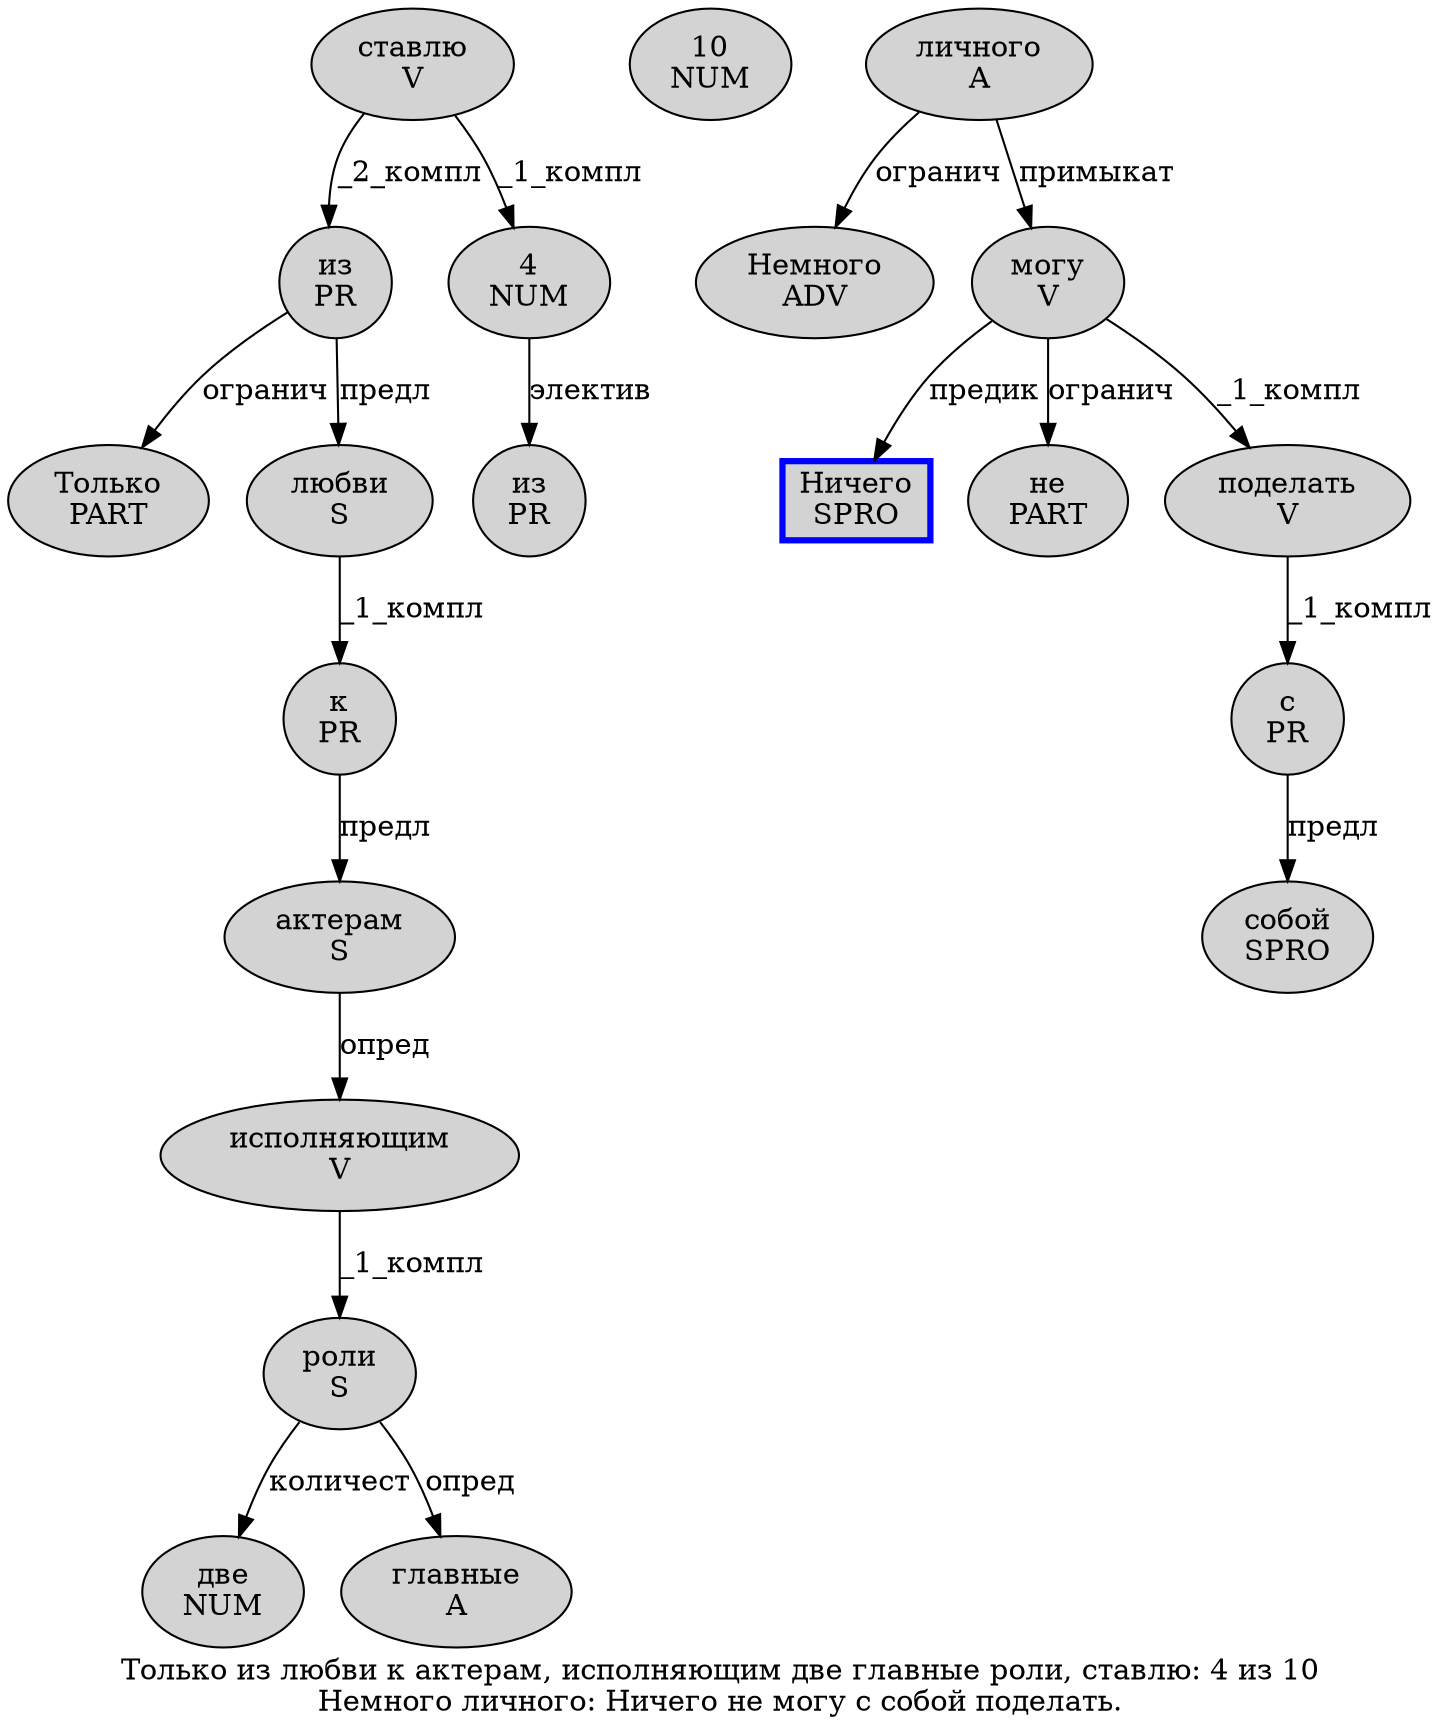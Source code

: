 digraph SENTENCE_3128 {
	graph [label="Только из любви к актерам, исполняющим две главные роли, ставлю: 4 из 10
Немного личного: Ничего не могу с собой поделать."]
	node [style=filled]
		0 [label="Только
PART" color="" fillcolor=lightgray penwidth=1 shape=ellipse]
		1 [label="из
PR" color="" fillcolor=lightgray penwidth=1 shape=ellipse]
		2 [label="любви
S" color="" fillcolor=lightgray penwidth=1 shape=ellipse]
		3 [label="к
PR" color="" fillcolor=lightgray penwidth=1 shape=ellipse]
		4 [label="актерам
S" color="" fillcolor=lightgray penwidth=1 shape=ellipse]
		6 [label="исполняющим
V" color="" fillcolor=lightgray penwidth=1 shape=ellipse]
		7 [label="две
NUM" color="" fillcolor=lightgray penwidth=1 shape=ellipse]
		8 [label="главные
A" color="" fillcolor=lightgray penwidth=1 shape=ellipse]
		9 [label="роли
S" color="" fillcolor=lightgray penwidth=1 shape=ellipse]
		11 [label="ставлю
V" color="" fillcolor=lightgray penwidth=1 shape=ellipse]
		13 [label="4
NUM" color="" fillcolor=lightgray penwidth=1 shape=ellipse]
		14 [label="из
PR" color="" fillcolor=lightgray penwidth=1 shape=ellipse]
		15 [label="10
NUM" color="" fillcolor=lightgray penwidth=1 shape=ellipse]
		16 [label="Немного
ADV" color="" fillcolor=lightgray penwidth=1 shape=ellipse]
		17 [label="личного
A" color="" fillcolor=lightgray penwidth=1 shape=ellipse]
		19 [label="Ничего
SPRO" color=blue fillcolor=lightgray penwidth=3 shape=box]
		20 [label="не
PART" color="" fillcolor=lightgray penwidth=1 shape=ellipse]
		21 [label="могу
V" color="" fillcolor=lightgray penwidth=1 shape=ellipse]
		22 [label="с
PR" color="" fillcolor=lightgray penwidth=1 shape=ellipse]
		23 [label="собой
SPRO" color="" fillcolor=lightgray penwidth=1 shape=ellipse]
		24 [label="поделать
V" color="" fillcolor=lightgray penwidth=1 shape=ellipse]
			24 -> 22 [label="_1_компл"]
			4 -> 6 [label="опред"]
			6 -> 9 [label="_1_компл"]
			2 -> 3 [label="_1_компл"]
			11 -> 1 [label="_2_компл"]
			11 -> 13 [label="_1_компл"]
			1 -> 0 [label="огранич"]
			1 -> 2 [label="предл"]
			13 -> 14 [label="электив"]
			17 -> 16 [label="огранич"]
			17 -> 21 [label="примыкат"]
			9 -> 7 [label="количест"]
			9 -> 8 [label="опред"]
			22 -> 23 [label="предл"]
			21 -> 19 [label="предик"]
			21 -> 20 [label="огранич"]
			21 -> 24 [label="_1_компл"]
			3 -> 4 [label="предл"]
}